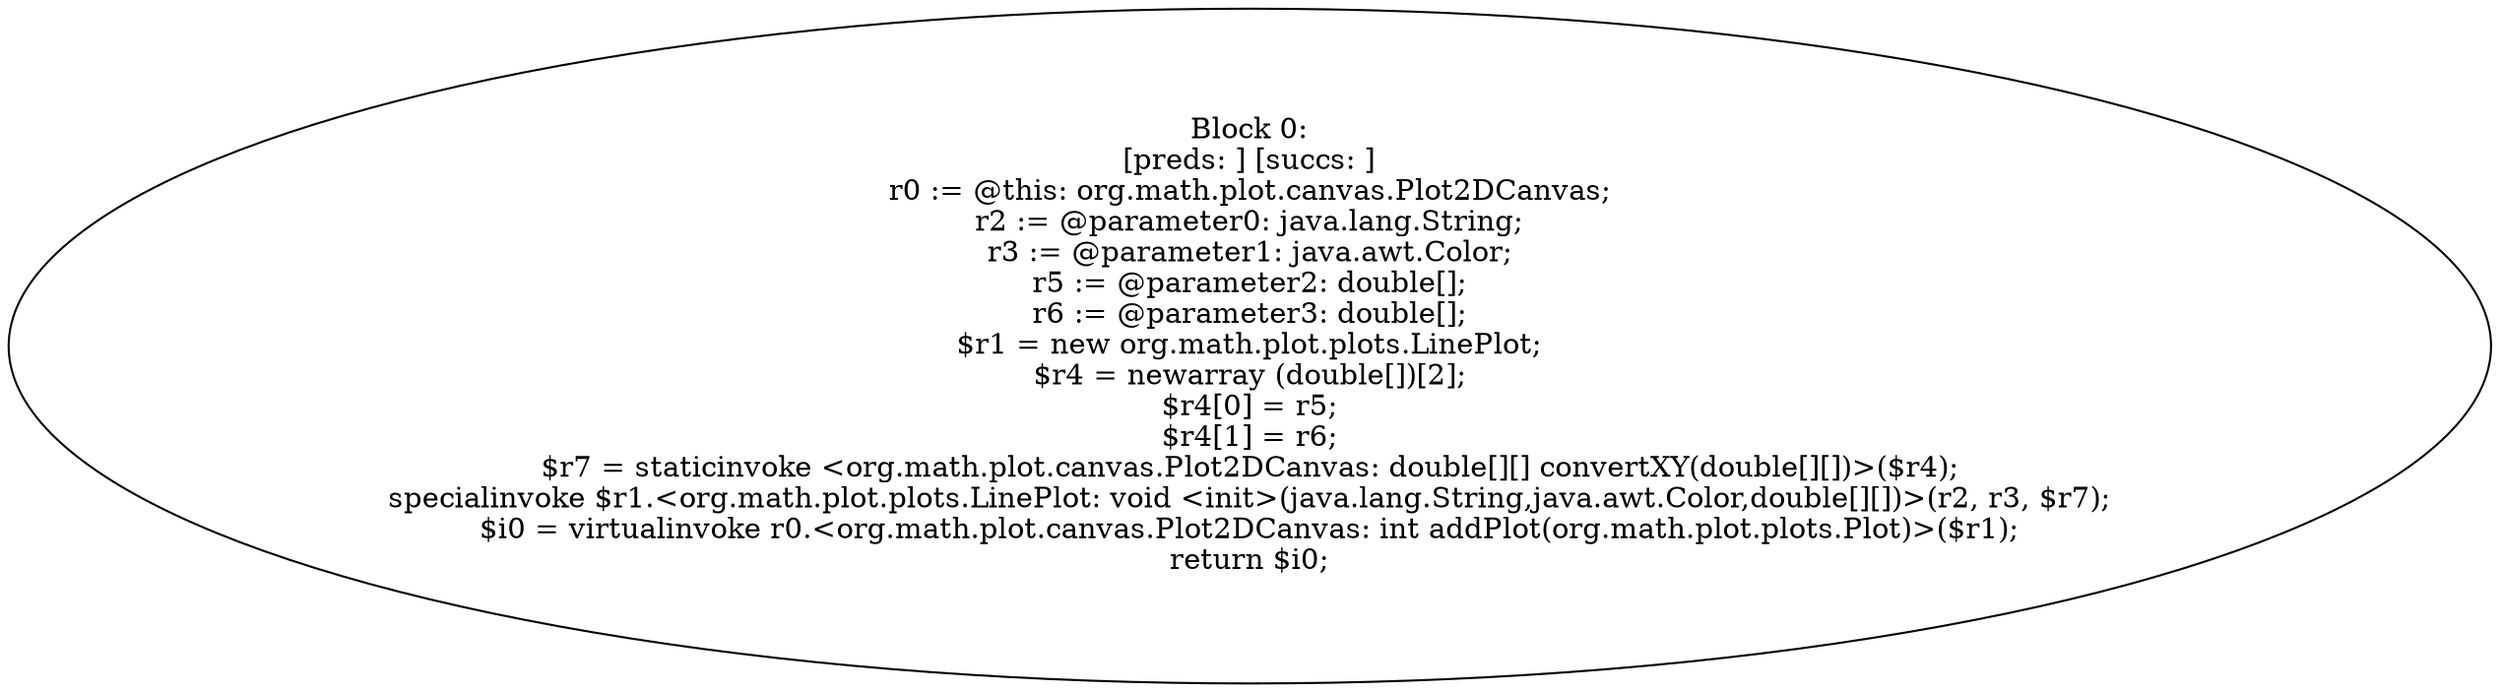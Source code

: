 digraph "unitGraph" {
    "Block 0:
[preds: ] [succs: ]
r0 := @this: org.math.plot.canvas.Plot2DCanvas;
r2 := @parameter0: java.lang.String;
r3 := @parameter1: java.awt.Color;
r5 := @parameter2: double[];
r6 := @parameter3: double[];
$r1 = new org.math.plot.plots.LinePlot;
$r4 = newarray (double[])[2];
$r4[0] = r5;
$r4[1] = r6;
$r7 = staticinvoke <org.math.plot.canvas.Plot2DCanvas: double[][] convertXY(double[][])>($r4);
specialinvoke $r1.<org.math.plot.plots.LinePlot: void <init>(java.lang.String,java.awt.Color,double[][])>(r2, r3, $r7);
$i0 = virtualinvoke r0.<org.math.plot.canvas.Plot2DCanvas: int addPlot(org.math.plot.plots.Plot)>($r1);
return $i0;
"
}
